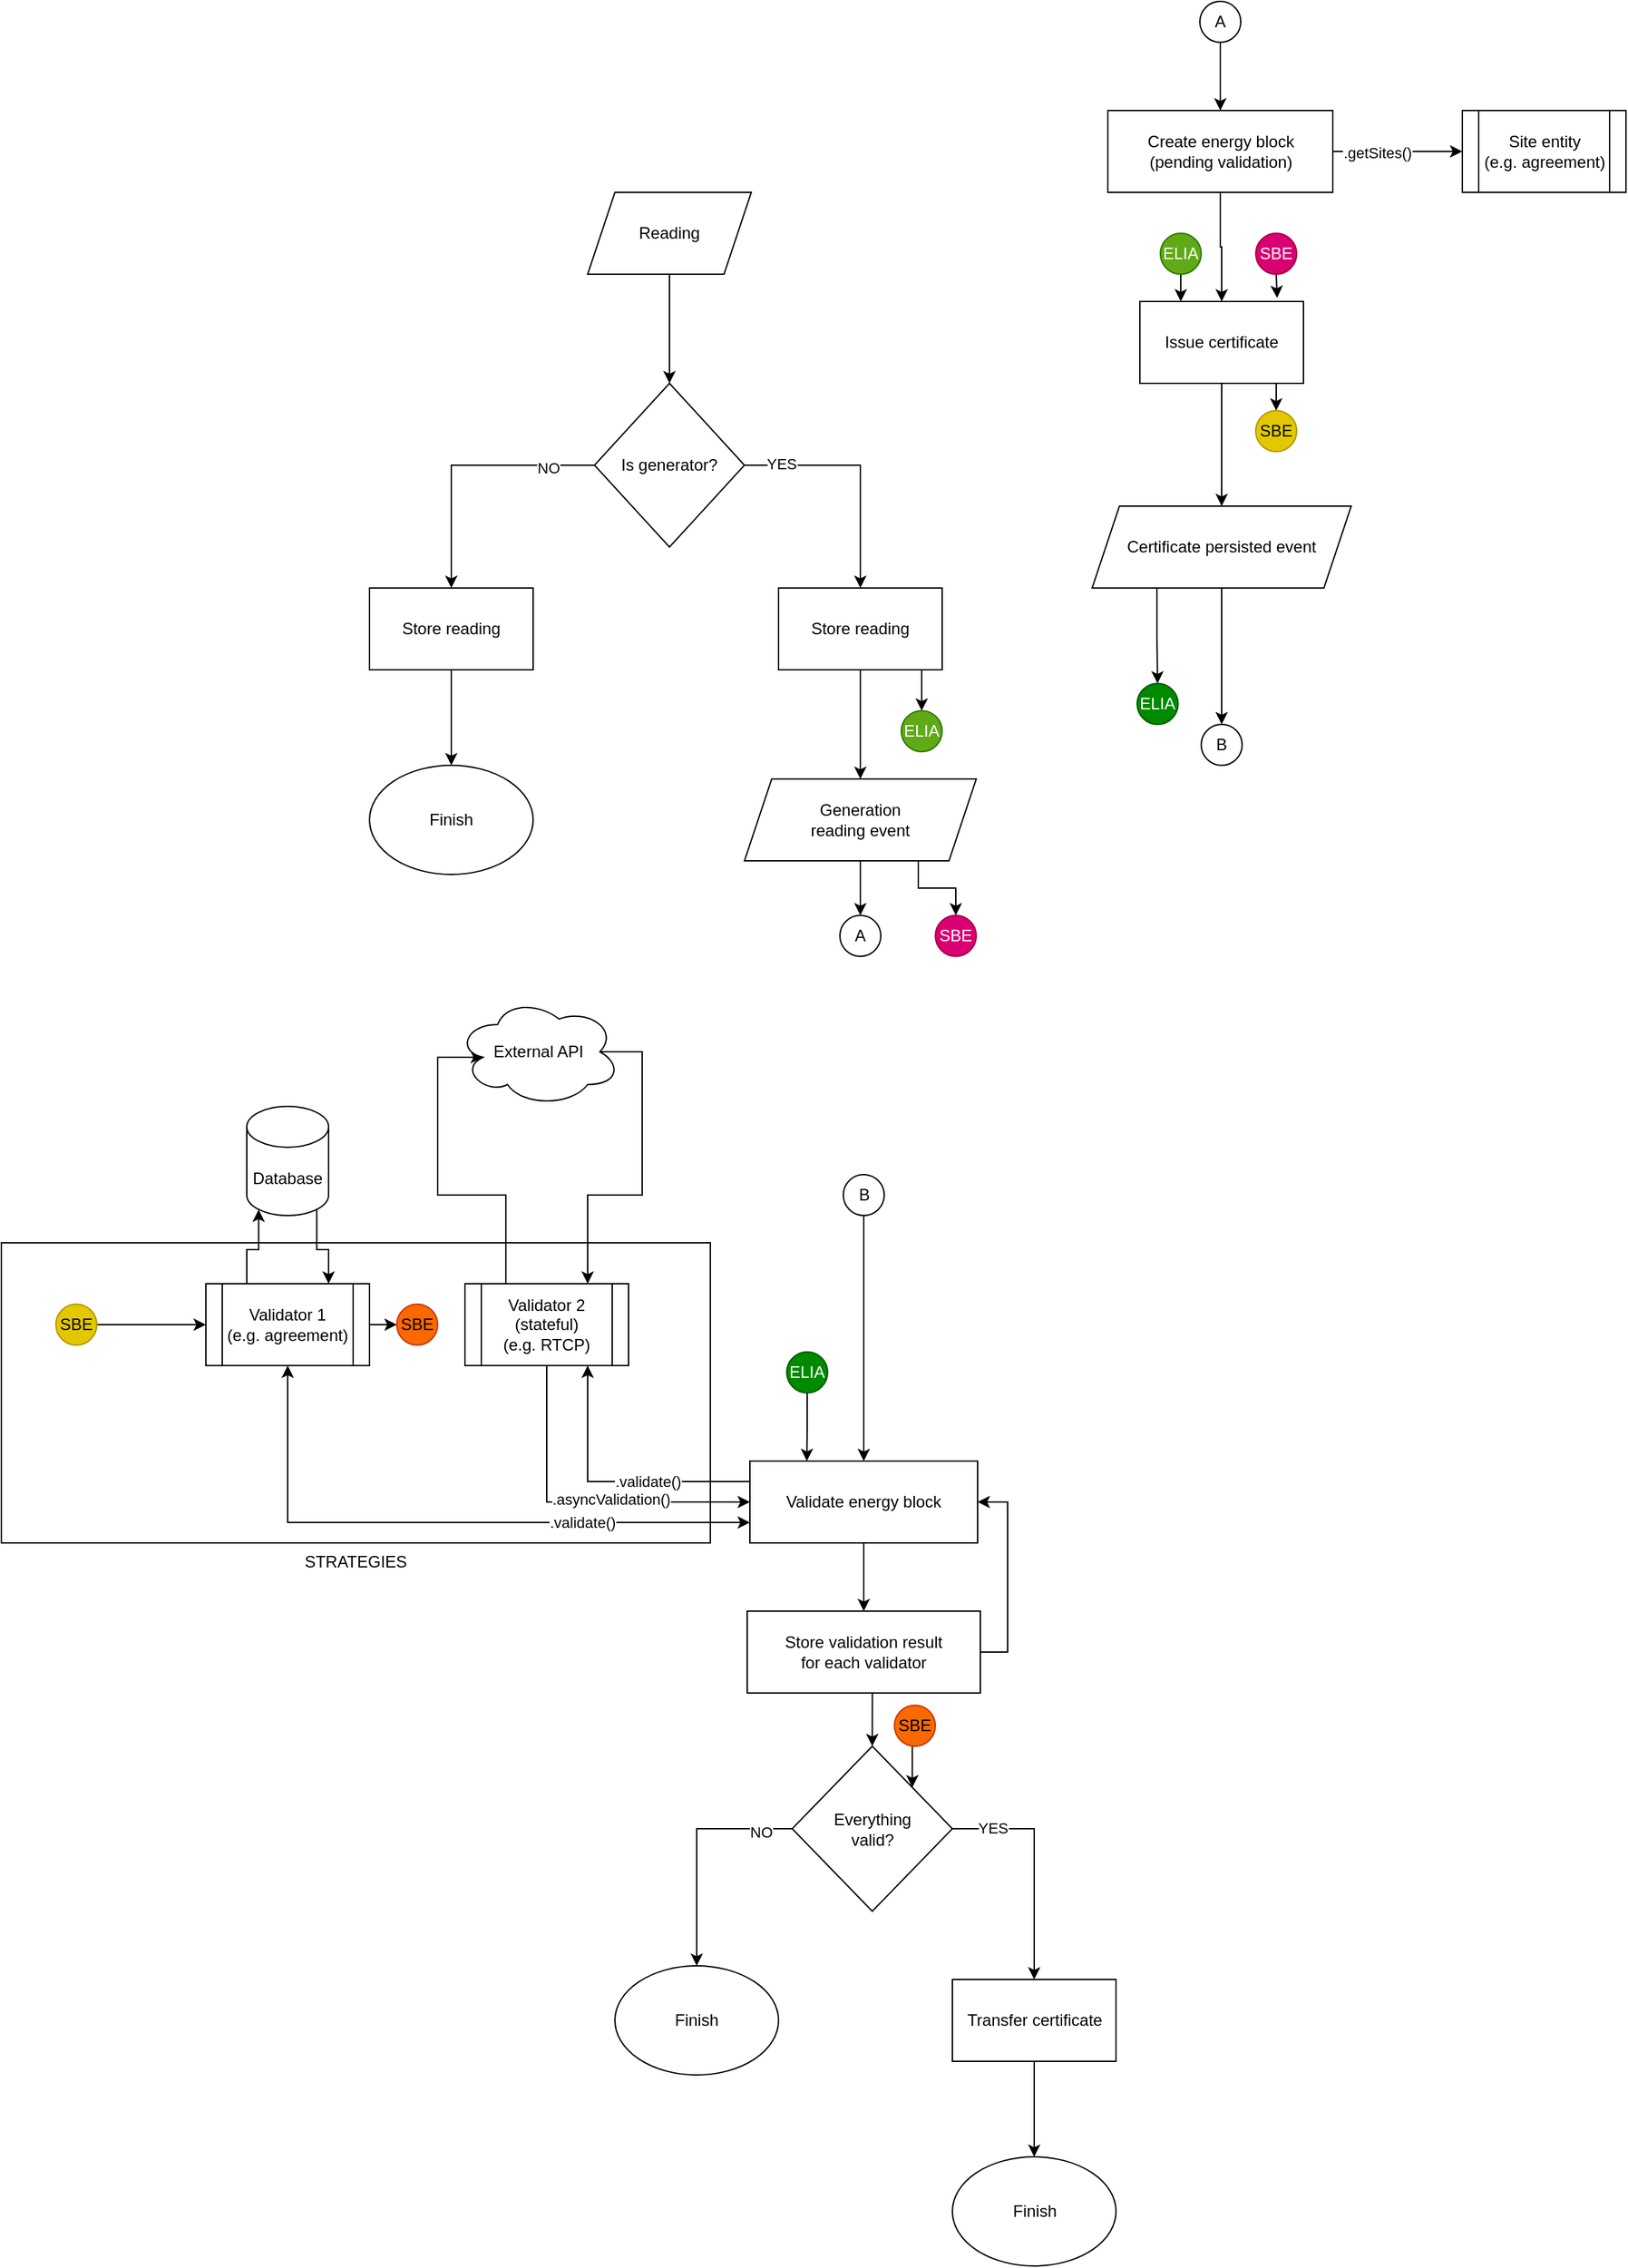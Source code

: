 <mxfile>
    <diagram id="QjIjkb7duQT6bthG5u0g" name="Page-1">
        <mxGraphModel dx="1899" dy="1591" grid="1" gridSize="10" guides="1" tooltips="1" connect="1" arrows="1" fold="1" page="1" pageScale="1" pageWidth="827" pageHeight="1169" math="0" shadow="0">
            <root>
                <mxCell id="0"/>
                <mxCell id="1" parent="0"/>
                <mxCell id="99" value="STRATEGIES" style="rounded=0;whiteSpace=wrap;html=1;verticalAlign=top;align=center;labelPosition=center;verticalLabelPosition=bottom;" parent="1" vertex="1">
                    <mxGeometry x="-260" y="870" width="520" height="220" as="geometry"/>
                </mxCell>
                <mxCell id="7" value="" style="edgeStyle=orthogonalEdgeStyle;rounded=0;orthogonalLoop=1;jettySize=auto;html=1;" parent="1" source="4" edge="1">
                    <mxGeometry relative="1" as="geometry">
                        <mxPoint x="230" y="240" as="targetPoint"/>
                    </mxGeometry>
                </mxCell>
                <mxCell id="4" value="Reading" style="shape=parallelogram;perimeter=parallelogramPerimeter;whiteSpace=wrap;html=1;fixedSize=1;" parent="1" vertex="1">
                    <mxGeometry x="170" y="100" width="120" height="60" as="geometry"/>
                </mxCell>
                <mxCell id="10" style="edgeStyle=orthogonalEdgeStyle;rounded=0;orthogonalLoop=1;jettySize=auto;html=1;exitX=0;exitY=0.5;exitDx=0;exitDy=0;entryX=0.5;entryY=0;entryDx=0;entryDy=0;" parent="1" source="8" target="9" edge="1">
                    <mxGeometry relative="1" as="geometry"/>
                </mxCell>
                <mxCell id="14" value="NO" style="edgeLabel;html=1;align=center;verticalAlign=middle;resizable=0;points=[];" parent="10" vertex="1" connectable="0">
                    <mxGeometry x="-0.648" y="2" relative="1" as="geometry">
                        <mxPoint as="offset"/>
                    </mxGeometry>
                </mxCell>
                <mxCell id="15" style="edgeStyle=orthogonalEdgeStyle;rounded=0;orthogonalLoop=1;jettySize=auto;html=1;exitX=1;exitY=0.5;exitDx=0;exitDy=0;entryX=0.5;entryY=0;entryDx=0;entryDy=0;" parent="1" source="8" target="13" edge="1">
                    <mxGeometry relative="1" as="geometry"/>
                </mxCell>
                <mxCell id="16" value="YES" style="edgeLabel;html=1;align=center;verticalAlign=middle;resizable=0;points=[];" parent="15" vertex="1" connectable="0">
                    <mxGeometry x="-0.695" y="1" relative="1" as="geometry">
                        <mxPoint as="offset"/>
                    </mxGeometry>
                </mxCell>
                <mxCell id="8" value="Is generator?" style="rhombus;whiteSpace=wrap;html=1;" parent="1" vertex="1">
                    <mxGeometry x="175" y="240" width="110" height="120" as="geometry"/>
                </mxCell>
                <mxCell id="12" value="" style="edgeStyle=orthogonalEdgeStyle;rounded=0;orthogonalLoop=1;jettySize=auto;html=1;" parent="1" source="9" target="11" edge="1">
                    <mxGeometry relative="1" as="geometry"/>
                </mxCell>
                <mxCell id="9" value="Store reading" style="rounded=0;whiteSpace=wrap;html=1;" parent="1" vertex="1">
                    <mxGeometry x="10" y="390" width="120" height="60" as="geometry"/>
                </mxCell>
                <mxCell id="11" value="Finish" style="ellipse;whiteSpace=wrap;html=1;" parent="1" vertex="1">
                    <mxGeometry x="10" y="520" width="120" height="80" as="geometry"/>
                </mxCell>
                <mxCell id="18" style="edgeStyle=orthogonalEdgeStyle;rounded=0;orthogonalLoop=1;jettySize=auto;html=1;exitX=0.5;exitY=1;exitDx=0;exitDy=0;entryX=0.5;entryY=0;entryDx=0;entryDy=0;" parent="1" source="13" target="19" edge="1">
                    <mxGeometry relative="1" as="geometry">
                        <mxPoint x="370" y="525" as="targetPoint"/>
                    </mxGeometry>
                </mxCell>
                <mxCell id="75" style="edgeStyle=orthogonalEdgeStyle;rounded=0;orthogonalLoop=1;jettySize=auto;html=1;exitX=0.75;exitY=1;exitDx=0;exitDy=0;entryX=0.5;entryY=0;entryDx=0;entryDy=0;endArrow=classic;endFill=1;" parent="1" source="13" target="74" edge="1">
                    <mxGeometry relative="1" as="geometry"/>
                </mxCell>
                <mxCell id="13" value="Store reading" style="rounded=0;whiteSpace=wrap;html=1;" parent="1" vertex="1">
                    <mxGeometry x="310" y="390" width="120" height="60" as="geometry"/>
                </mxCell>
                <mxCell id="22" value="" style="edgeStyle=orthogonalEdgeStyle;rounded=0;orthogonalLoop=1;jettySize=auto;html=1;endArrow=classic;endFill=1;" parent="1" source="19" target="21" edge="1">
                    <mxGeometry relative="1" as="geometry"/>
                </mxCell>
                <mxCell id="81" style="edgeStyle=orthogonalEdgeStyle;rounded=0;orthogonalLoop=1;jettySize=auto;html=1;exitX=0.75;exitY=1;exitDx=0;exitDy=0;entryX=0.5;entryY=0;entryDx=0;entryDy=0;endArrow=classic;endFill=1;" parent="1" source="19" target="80" edge="1">
                    <mxGeometry relative="1" as="geometry"/>
                </mxCell>
                <mxCell id="19" value="&lt;span&gt;Generation&lt;/span&gt;&lt;br&gt;&lt;span&gt;reading event&lt;/span&gt;" style="shape=parallelogram;perimeter=parallelogramPerimeter;whiteSpace=wrap;html=1;fixedSize=1;" parent="1" vertex="1">
                    <mxGeometry x="285" y="530" width="170" height="60" as="geometry"/>
                </mxCell>
                <mxCell id="21" value="A" style="ellipse;whiteSpace=wrap;html=1;" parent="1" vertex="1">
                    <mxGeometry x="355" y="630" width="30" height="30" as="geometry"/>
                </mxCell>
                <mxCell id="116" style="edgeStyle=orthogonalEdgeStyle;rounded=0;orthogonalLoop=1;jettySize=auto;html=1;exitX=0.5;exitY=1;exitDx=0;exitDy=0;entryX=0.5;entryY=0;entryDx=0;entryDy=0;" parent="1" source="23" target="113" edge="1">
                    <mxGeometry relative="1" as="geometry"/>
                </mxCell>
                <mxCell id="23" value="A" style="ellipse;whiteSpace=wrap;html=1;aspect=fixed;" parent="1" vertex="1">
                    <mxGeometry x="619" y="-40" width="30" height="30" as="geometry"/>
                </mxCell>
                <mxCell id="27" value="" style="edgeStyle=orthogonalEdgeStyle;rounded=0;orthogonalLoop=1;jettySize=auto;html=1;endArrow=classic;endFill=1;entryX=0.5;entryY=0;entryDx=0;entryDy=0;" parent="1" source="24" target="28" edge="1">
                    <mxGeometry relative="1" as="geometry">
                        <mxPoint x="635" y="300" as="targetPoint"/>
                    </mxGeometry>
                </mxCell>
                <mxCell id="87" style="edgeStyle=orthogonalEdgeStyle;rounded=0;orthogonalLoop=1;jettySize=auto;html=1;exitX=0.75;exitY=1;exitDx=0;exitDy=0;entryX=0.5;entryY=0;entryDx=0;entryDy=0;endArrow=classic;endFill=1;" parent="1" source="24" target="86" edge="1">
                    <mxGeometry relative="1" as="geometry"/>
                </mxCell>
                <mxCell id="24" value="Issue certificate" style="rounded=0;whiteSpace=wrap;html=1;" parent="1" vertex="1">
                    <mxGeometry x="575" y="180" width="120" height="60" as="geometry"/>
                </mxCell>
                <mxCell id="30" value="" style="edgeStyle=orthogonalEdgeStyle;rounded=0;orthogonalLoop=1;jettySize=auto;html=1;endArrow=classic;endFill=1;" parent="1" source="28" target="29" edge="1">
                    <mxGeometry relative="1" as="geometry"/>
                </mxCell>
                <mxCell id="98" style="edgeStyle=orthogonalEdgeStyle;rounded=0;orthogonalLoop=1;jettySize=auto;html=1;exitX=0.25;exitY=1;exitDx=0;exitDy=0;entryX=0.5;entryY=0;entryDx=0;entryDy=0;endArrow=classic;endFill=1;" parent="1" source="28" target="97" edge="1">
                    <mxGeometry relative="1" as="geometry"/>
                </mxCell>
                <mxCell id="28" value="Certificate persisted event" style="shape=parallelogram;perimeter=parallelogramPerimeter;whiteSpace=wrap;html=1;fixedSize=1;" parent="1" vertex="1">
                    <mxGeometry x="540" y="330" width="190" height="60" as="geometry"/>
                </mxCell>
                <mxCell id="29" value="B" style="ellipse;whiteSpace=wrap;html=1;aspect=fixed;" parent="1" vertex="1">
                    <mxGeometry x="620" y="490" width="30" height="30" as="geometry"/>
                </mxCell>
                <mxCell id="118" style="edgeStyle=orthogonalEdgeStyle;rounded=0;orthogonalLoop=1;jettySize=auto;html=1;exitX=0.5;exitY=1;exitDx=0;exitDy=0;entryX=0.5;entryY=0;entryDx=0;entryDy=0;" parent="1" source="31" target="34" edge="1">
                    <mxGeometry relative="1" as="geometry"/>
                </mxCell>
                <mxCell id="31" value="B" style="ellipse;whiteSpace=wrap;html=1;aspect=fixed;" parent="1" vertex="1">
                    <mxGeometry x="357.5" y="820" width="30" height="30" as="geometry"/>
                </mxCell>
                <mxCell id="60" value="" style="edgeStyle=orthogonalEdgeStyle;rounded=0;orthogonalLoop=1;jettySize=auto;html=1;endArrow=classic;endFill=1;" parent="1" source="34" target="59" edge="1">
                    <mxGeometry relative="1" as="geometry"/>
                </mxCell>
                <mxCell id="104" style="edgeStyle=orthogonalEdgeStyle;rounded=0;orthogonalLoop=1;jettySize=auto;html=1;exitX=0;exitY=0.25;exitDx=0;exitDy=0;entryX=0.75;entryY=1;entryDx=0;entryDy=0;startArrow=none;startFill=0;" parent="1" source="34" target="40" edge="1">
                    <mxGeometry relative="1" as="geometry"/>
                </mxCell>
                <mxCell id="105" value=".validate()" style="edgeLabel;html=1;align=center;verticalAlign=middle;resizable=0;points=[];" parent="104" vertex="1" connectable="0">
                    <mxGeometry x="-0.249" relative="1" as="geometry">
                        <mxPoint x="1" as="offset"/>
                    </mxGeometry>
                </mxCell>
                <mxCell id="34" value="Validate energy block" style="rounded=0;whiteSpace=wrap;html=1;" parent="1" vertex="1">
                    <mxGeometry x="289" y="1030" width="167" height="60" as="geometry"/>
                </mxCell>
                <mxCell id="43" style="edgeStyle=orthogonalEdgeStyle;rounded=0;orthogonalLoop=1;jettySize=auto;html=1;exitX=0.5;exitY=1;exitDx=0;exitDy=0;entryX=0;entryY=0.5;entryDx=0;entryDy=0;endArrow=classic;endFill=1;startArrow=none;startFill=0;" parent="1" source="40" target="34" edge="1">
                    <mxGeometry relative="1" as="geometry"/>
                </mxCell>
                <mxCell id="103" value=".asyncValidation()" style="edgeLabel;html=1;align=center;verticalAlign=middle;resizable=0;points=[];" parent="43" vertex="1" connectable="0">
                    <mxGeometry x="0.178" y="2" relative="1" as="geometry">
                        <mxPoint as="offset"/>
                    </mxGeometry>
                </mxCell>
                <mxCell id="48" style="edgeStyle=orthogonalEdgeStyle;rounded=0;orthogonalLoop=1;jettySize=auto;html=1;exitX=0.25;exitY=0;exitDx=0;exitDy=0;entryX=0.16;entryY=0.55;entryDx=0;entryDy=0;entryPerimeter=0;endArrow=classic;endFill=1;" parent="1" source="40" target="44" edge="1">
                    <mxGeometry relative="1" as="geometry">
                        <Array as="points">
                            <mxPoint x="110" y="835"/>
                            <mxPoint x="60" y="835"/>
                            <mxPoint x="60" y="734"/>
                        </Array>
                    </mxGeometry>
                </mxCell>
                <mxCell id="40" value="Validator 2&lt;br&gt;(stateful)&lt;br&gt;(e.g. RTCP)" style="shape=process;whiteSpace=wrap;html=1;backgroundOutline=1;" parent="1" vertex="1">
                    <mxGeometry x="80" y="900" width="120" height="60" as="geometry"/>
                </mxCell>
                <mxCell id="52" style="edgeStyle=orthogonalEdgeStyle;rounded=0;orthogonalLoop=1;jettySize=auto;html=1;exitX=0.25;exitY=0;exitDx=0;exitDy=0;entryX=0.145;entryY=1;entryDx=0;entryDy=-4.35;entryPerimeter=0;endArrow=classic;endFill=1;" parent="1" source="41" target="50" edge="1">
                    <mxGeometry relative="1" as="geometry"/>
                </mxCell>
                <mxCell id="54" style="edgeStyle=orthogonalEdgeStyle;rounded=0;orthogonalLoop=1;jettySize=auto;html=1;exitX=0.5;exitY=1;exitDx=0;exitDy=0;entryX=0;entryY=0.75;entryDx=0;entryDy=0;endArrow=classic;endFill=1;startArrow=classic;startFill=1;" parent="1" source="41" target="34" edge="1">
                    <mxGeometry relative="1" as="geometry"/>
                </mxCell>
                <mxCell id="108" value=".validate()" style="edgeLabel;html=1;align=center;verticalAlign=middle;resizable=0;points=[];" parent="54" vertex="1" connectable="0">
                    <mxGeometry x="0.459" relative="1" as="geometry">
                        <mxPoint as="offset"/>
                    </mxGeometry>
                </mxCell>
                <mxCell id="93" style="edgeStyle=orthogonalEdgeStyle;rounded=0;orthogonalLoop=1;jettySize=auto;html=1;exitX=1;exitY=0.5;exitDx=0;exitDy=0;entryX=0;entryY=0.5;entryDx=0;entryDy=0;endArrow=classic;endFill=1;" parent="1" source="41" target="92" edge="1">
                    <mxGeometry relative="1" as="geometry"/>
                </mxCell>
                <mxCell id="41" value="Validator 1&lt;br&gt;(e.g. agreement)" style="shape=process;whiteSpace=wrap;html=1;backgroundOutline=1;" parent="1" vertex="1">
                    <mxGeometry x="-110" y="900" width="120" height="60" as="geometry"/>
                </mxCell>
                <mxCell id="49" style="edgeStyle=orthogonalEdgeStyle;rounded=0;orthogonalLoop=1;jettySize=auto;html=1;exitX=0.875;exitY=0.5;exitDx=0;exitDy=0;exitPerimeter=0;entryX=0.75;entryY=0;entryDx=0;entryDy=0;endArrow=classic;endFill=1;" parent="1" source="44" target="40" edge="1">
                    <mxGeometry relative="1" as="geometry">
                        <Array as="points">
                            <mxPoint x="210" y="730"/>
                            <mxPoint x="210" y="835"/>
                            <mxPoint x="170" y="835"/>
                        </Array>
                    </mxGeometry>
                </mxCell>
                <mxCell id="44" value="External API" style="ellipse;shape=cloud;whiteSpace=wrap;html=1;" parent="1" vertex="1">
                    <mxGeometry x="74" y="690" width="120" height="80" as="geometry"/>
                </mxCell>
                <mxCell id="53" style="edgeStyle=orthogonalEdgeStyle;rounded=0;orthogonalLoop=1;jettySize=auto;html=1;exitX=0.855;exitY=1;exitDx=0;exitDy=-4.35;exitPerimeter=0;entryX=0.75;entryY=0;entryDx=0;entryDy=0;endArrow=classic;endFill=1;" parent="1" source="50" target="41" edge="1">
                    <mxGeometry relative="1" as="geometry"/>
                </mxCell>
                <mxCell id="50" value="Database" style="shape=cylinder3;whiteSpace=wrap;html=1;boundedLbl=1;backgroundOutline=1;size=15;" parent="1" vertex="1">
                    <mxGeometry x="-80" y="770" width="60" height="80" as="geometry"/>
                </mxCell>
                <mxCell id="63" style="edgeStyle=orthogonalEdgeStyle;rounded=0;orthogonalLoop=1;jettySize=auto;html=1;exitX=0.5;exitY=1;exitDx=0;exitDy=0;entryX=0.5;entryY=0;entryDx=0;entryDy=0;endArrow=classic;endFill=1;" parent="1" source="59" target="62" edge="1">
                    <mxGeometry relative="1" as="geometry"/>
                </mxCell>
                <mxCell id="101" style="edgeStyle=orthogonalEdgeStyle;rounded=0;orthogonalLoop=1;jettySize=auto;html=1;exitX=1;exitY=0.5;exitDx=0;exitDy=0;entryX=1;entryY=0.5;entryDx=0;entryDy=0;" parent="1" source="59" target="34" edge="1">
                    <mxGeometry relative="1" as="geometry"/>
                </mxCell>
                <mxCell id="59" value="Store validation result&lt;br&gt;for each validator" style="rounded=0;whiteSpace=wrap;html=1;" parent="1" vertex="1">
                    <mxGeometry x="287" y="1140" width="171" height="60" as="geometry"/>
                </mxCell>
                <mxCell id="66" style="edgeStyle=orthogonalEdgeStyle;rounded=0;orthogonalLoop=1;jettySize=auto;html=1;exitX=0;exitY=0.5;exitDx=0;exitDy=0;entryX=0.5;entryY=0;entryDx=0;entryDy=0;endArrow=classic;endFill=1;" parent="1" source="62" target="65" edge="1">
                    <mxGeometry relative="1" as="geometry"/>
                </mxCell>
                <mxCell id="67" value="BO" style="edgeLabel;html=1;align=center;verticalAlign=middle;resizable=0;points=[];" parent="66" vertex="1" connectable="0">
                    <mxGeometry x="-0.724" y="2" relative="1" as="geometry">
                        <mxPoint as="offset"/>
                    </mxGeometry>
                </mxCell>
                <mxCell id="68" value="NO" style="edgeLabel;html=1;align=center;verticalAlign=middle;resizable=0;points=[];" parent="66" vertex="1" connectable="0">
                    <mxGeometry x="-0.724" y="2" relative="1" as="geometry">
                        <mxPoint as="offset"/>
                    </mxGeometry>
                </mxCell>
                <mxCell id="70" style="edgeStyle=orthogonalEdgeStyle;rounded=0;orthogonalLoop=1;jettySize=auto;html=1;exitX=1;exitY=0.5;exitDx=0;exitDy=0;entryX=0.5;entryY=0;entryDx=0;entryDy=0;endArrow=classic;endFill=1;" parent="1" source="62" target="69" edge="1">
                    <mxGeometry relative="1" as="geometry"/>
                </mxCell>
                <mxCell id="73" value="YES" style="edgeLabel;html=1;align=center;verticalAlign=middle;resizable=0;points=[];" parent="70" vertex="1" connectable="0">
                    <mxGeometry x="-0.661" y="1" relative="1" as="geometry">
                        <mxPoint as="offset"/>
                    </mxGeometry>
                </mxCell>
                <mxCell id="62" value="Everything&lt;br&gt;valid?" style="rhombus;whiteSpace=wrap;html=1;" parent="1" vertex="1">
                    <mxGeometry x="320" y="1239" width="117.5" height="121" as="geometry"/>
                </mxCell>
                <mxCell id="65" value="Finish" style="ellipse;whiteSpace=wrap;html=1;" parent="1" vertex="1">
                    <mxGeometry x="190" y="1400" width="120" height="80" as="geometry"/>
                </mxCell>
                <mxCell id="72" style="edgeStyle=orthogonalEdgeStyle;rounded=0;orthogonalLoop=1;jettySize=auto;html=1;exitX=0.5;exitY=1;exitDx=0;exitDy=0;entryX=0.5;entryY=0;entryDx=0;entryDy=0;endArrow=classic;endFill=1;" parent="1" source="69" target="71" edge="1">
                    <mxGeometry relative="1" as="geometry"/>
                </mxCell>
                <mxCell id="69" value="Transfer certificate" style="rounded=0;whiteSpace=wrap;html=1;" parent="1" vertex="1">
                    <mxGeometry x="437.5" y="1410" width="120" height="60" as="geometry"/>
                </mxCell>
                <mxCell id="71" value="Finish" style="ellipse;whiteSpace=wrap;html=1;" parent="1" vertex="1">
                    <mxGeometry x="437.5" y="1540" width="120" height="80" as="geometry"/>
                </mxCell>
                <mxCell id="74" value="ELIA" style="ellipse;whiteSpace=wrap;html=1;fillColor=#60a917;strokeColor=#2D7600;fontColor=#ffffff;" parent="1" vertex="1">
                    <mxGeometry x="400" y="480" width="30" height="30" as="geometry"/>
                </mxCell>
                <mxCell id="77" style="edgeStyle=orthogonalEdgeStyle;rounded=0;orthogonalLoop=1;jettySize=auto;html=1;exitX=0.5;exitY=1;exitDx=0;exitDy=0;entryX=0.25;entryY=0;entryDx=0;entryDy=0;endArrow=classic;endFill=1;" parent="1" source="76" target="24" edge="1">
                    <mxGeometry relative="1" as="geometry"/>
                </mxCell>
                <mxCell id="76" value="ELIA" style="ellipse;whiteSpace=wrap;html=1;fillColor=#60a917;strokeColor=#2D7600;fontColor=#ffffff;" parent="1" vertex="1">
                    <mxGeometry x="590" y="130" width="30" height="30" as="geometry"/>
                </mxCell>
                <mxCell id="119" style="edgeStyle=orthogonalEdgeStyle;rounded=0;orthogonalLoop=1;jettySize=auto;html=1;exitX=0.5;exitY=1;exitDx=0;exitDy=0;entryX=0.25;entryY=0;entryDx=0;entryDy=0;" parent="1" source="78" target="34" edge="1">
                    <mxGeometry relative="1" as="geometry"/>
                </mxCell>
                <mxCell id="78" value="ELIA" style="ellipse;whiteSpace=wrap;html=1;fillColor=#008a00;strokeColor=#005700;fontColor=#ffffff;" parent="1" vertex="1">
                    <mxGeometry x="316" y="950" width="30" height="30" as="geometry"/>
                </mxCell>
                <mxCell id="80" value="SBE" style="ellipse;whiteSpace=wrap;html=1;fillColor=#d80073;strokeColor=#A50040;fontColor=#ffffff;" parent="1" vertex="1">
                    <mxGeometry x="425" y="630" width="30" height="30" as="geometry"/>
                </mxCell>
                <mxCell id="83" style="edgeStyle=orthogonalEdgeStyle;rounded=0;orthogonalLoop=1;jettySize=auto;html=1;exitX=0.5;exitY=1;exitDx=0;exitDy=0;entryX=0.839;entryY=-0.044;entryDx=0;entryDy=0;entryPerimeter=0;endArrow=classic;endFill=1;" parent="1" source="82" target="24" edge="1">
                    <mxGeometry relative="1" as="geometry"/>
                </mxCell>
                <mxCell id="82" value="SBE" style="ellipse;whiteSpace=wrap;html=1;fillColor=#d80073;strokeColor=#A50040;fontColor=#ffffff;" parent="1" vertex="1">
                    <mxGeometry x="660" y="130" width="30" height="30" as="geometry"/>
                </mxCell>
                <mxCell id="86" value="SBE" style="ellipse;whiteSpace=wrap;html=1;fillColor=#e3c800;strokeColor=#B09500;fontColor=#000000;" parent="1" vertex="1">
                    <mxGeometry x="660" y="260" width="30" height="30" as="geometry"/>
                </mxCell>
                <mxCell id="91" style="edgeStyle=orthogonalEdgeStyle;rounded=0;orthogonalLoop=1;jettySize=auto;html=1;exitX=1;exitY=0.5;exitDx=0;exitDy=0;entryX=0;entryY=0.5;entryDx=0;entryDy=0;endArrow=classic;endFill=1;" parent="1" source="90" target="41" edge="1">
                    <mxGeometry relative="1" as="geometry"/>
                </mxCell>
                <mxCell id="90" value="SBE" style="ellipse;whiteSpace=wrap;html=1;fillColor=#e3c800;strokeColor=#B09500;fontColor=#000000;" parent="1" vertex="1">
                    <mxGeometry x="-220" y="915" width="30" height="30" as="geometry"/>
                </mxCell>
                <mxCell id="92" value="SBE" style="ellipse;whiteSpace=wrap;html=1;fillColor=#fa6800;strokeColor=#C73500;fontColor=#000000;" parent="1" vertex="1">
                    <mxGeometry x="30" y="915" width="30" height="30" as="geometry"/>
                </mxCell>
                <mxCell id="96" style="edgeStyle=orthogonalEdgeStyle;rounded=0;orthogonalLoop=1;jettySize=auto;html=1;exitX=0.5;exitY=1;exitDx=0;exitDy=0;entryX=1;entryY=0;entryDx=0;entryDy=0;endArrow=classic;endFill=1;" parent="1" source="94" target="62" edge="1">
                    <mxGeometry relative="1" as="geometry"/>
                </mxCell>
                <mxCell id="94" value="SBE" style="ellipse;whiteSpace=wrap;html=1;fillColor=#fa6800;strokeColor=#C73500;fontColor=#000000;" parent="1" vertex="1">
                    <mxGeometry x="395" y="1209" width="30" height="30" as="geometry"/>
                </mxCell>
                <mxCell id="97" value="ELIA" style="ellipse;whiteSpace=wrap;html=1;fillColor=#008a00;strokeColor=#005700;fontColor=#ffffff;" parent="1" vertex="1">
                    <mxGeometry x="573" y="460" width="30" height="30" as="geometry"/>
                </mxCell>
                <mxCell id="111" style="edgeStyle=orthogonalEdgeStyle;rounded=0;orthogonalLoop=1;jettySize=auto;html=1;exitX=1;exitY=0.5;exitDx=0;exitDy=0;entryX=0;entryY=0.5;entryDx=0;entryDy=0;" parent="1" source="113" target="114" edge="1">
                    <mxGeometry relative="1" as="geometry">
                        <Array as="points">
                            <mxPoint x="761.5" y="70"/>
                            <mxPoint x="761.5" y="70"/>
                        </Array>
                    </mxGeometry>
                </mxCell>
                <mxCell id="112" value=".getSites()" style="edgeLabel;html=1;align=center;verticalAlign=middle;resizable=0;points=[];" parent="111" vertex="1" connectable="0">
                    <mxGeometry x="-0.311" y="-1" relative="1" as="geometry">
                        <mxPoint as="offset"/>
                    </mxGeometry>
                </mxCell>
                <mxCell id="117" style="edgeStyle=orthogonalEdgeStyle;rounded=0;orthogonalLoop=1;jettySize=auto;html=1;exitX=0.5;exitY=1;exitDx=0;exitDy=0;entryX=0.5;entryY=0;entryDx=0;entryDy=0;" parent="1" source="113" target="24" edge="1">
                    <mxGeometry relative="1" as="geometry"/>
                </mxCell>
                <mxCell id="113" value="Create energy block&lt;br&gt;(pending validation)" style="rounded=0;whiteSpace=wrap;html=1;" parent="1" vertex="1">
                    <mxGeometry x="551.5" y="40" width="165" height="60" as="geometry"/>
                </mxCell>
                <mxCell id="114" value="Site entity&lt;br&gt;(e.g. agreement)" style="shape=process;whiteSpace=wrap;html=1;backgroundOutline=1;" parent="1" vertex="1">
                    <mxGeometry x="811.5" y="40" width="120" height="60" as="geometry"/>
                </mxCell>
            </root>
        </mxGraphModel>
    </diagram>
</mxfile>